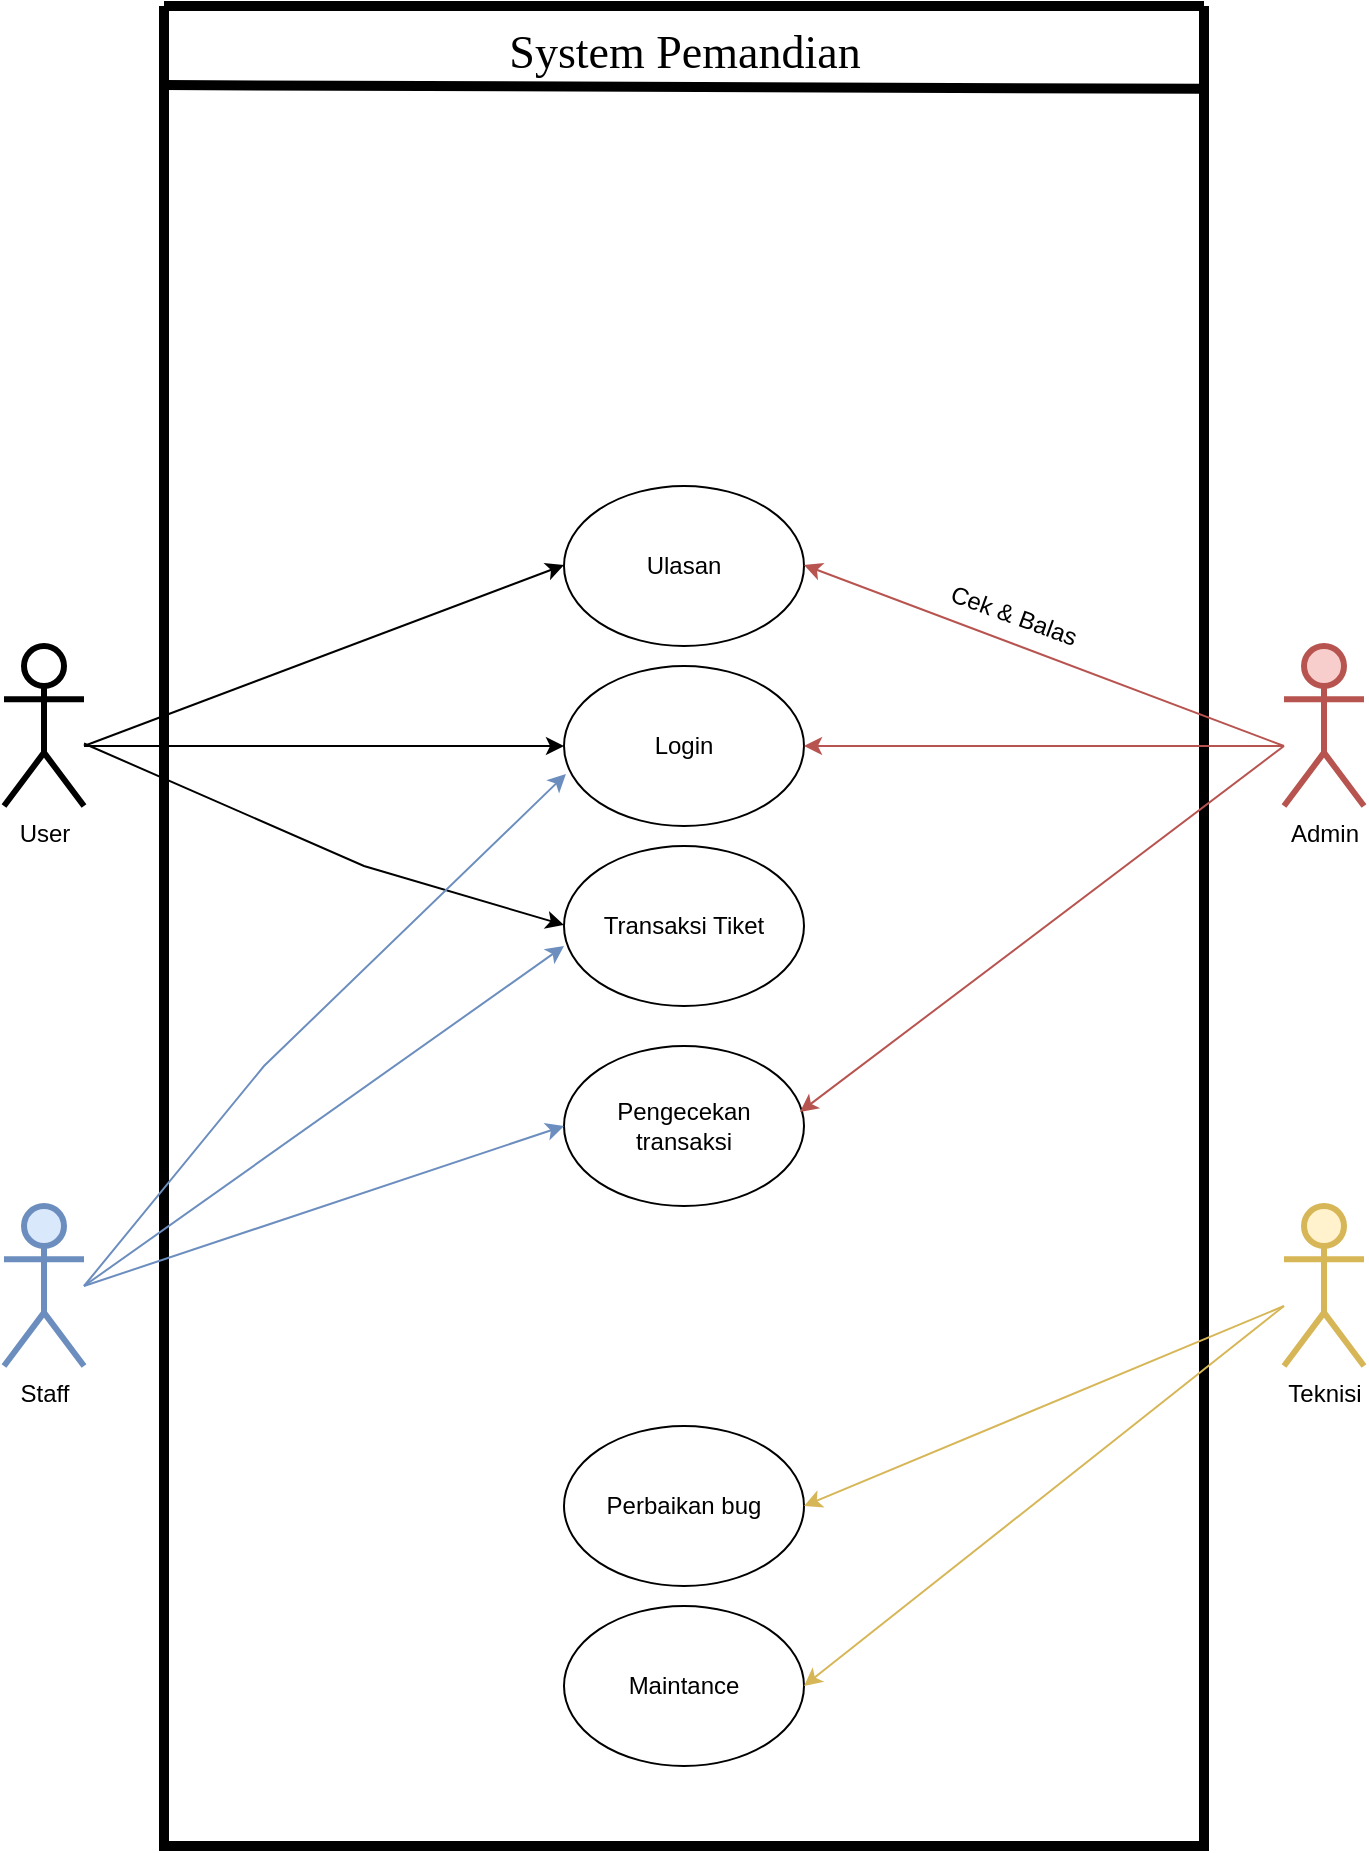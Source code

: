 <mxfile version="21.6.8" type="github">
  <diagram name="Page-1" id="xhI4nSuHOF_YYmCanpdr">
    <mxGraphModel dx="1434" dy="796" grid="1" gridSize="10" guides="1" tooltips="1" connect="1" arrows="1" fold="1" page="1" pageScale="1" pageWidth="827" pageHeight="1169" math="0" shadow="0">
      <root>
        <mxCell id="0" />
        <mxCell id="1" parent="0" />
        <mxCell id="pwx656oT5oHDgiwaJRfB-2" value="" style="swimlane;startSize=0;fillColor=#000000;fillStyle=auto;strokeWidth=5;" parent="1" vertex="1">
          <mxGeometry x="160" y="40" width="520" height="920" as="geometry">
            <mxRectangle x="160" y="40" width="50" height="40" as="alternateBounds" />
          </mxGeometry>
        </mxCell>
        <mxCell id="pwx656oT5oHDgiwaJRfB-18" value="Transaksi Tiket" style="ellipse;whiteSpace=wrap;html=1;" parent="pwx656oT5oHDgiwaJRfB-2" vertex="1">
          <mxGeometry x="200" y="420" width="120" height="80" as="geometry" />
        </mxCell>
        <mxCell id="pwx656oT5oHDgiwaJRfB-19" value="" style="endArrow=classic;html=1;rounded=0;entryX=0;entryY=0.5;entryDx=0;entryDy=0;" parent="pwx656oT5oHDgiwaJRfB-2" source="pwx656oT5oHDgiwaJRfB-8" edge="1">
          <mxGeometry width="50" height="50" relative="1" as="geometry">
            <mxPoint x="-40" y="459.5" as="sourcePoint" />
            <mxPoint x="200" y="459.5" as="targetPoint" />
            <Array as="points">
              <mxPoint x="100" y="430" />
            </Array>
          </mxGeometry>
        </mxCell>
        <mxCell id="pwx656oT5oHDgiwaJRfB-20" value="" style="endArrow=classic;html=1;rounded=0;entryX=0;entryY=0.5;entryDx=0;entryDy=0;fillColor=#dae8fc;strokeColor=#6c8ebf;" parent="pwx656oT5oHDgiwaJRfB-2" edge="1">
          <mxGeometry width="50" height="50" relative="1" as="geometry">
            <mxPoint x="-40" y="640" as="sourcePoint" />
            <mxPoint x="200" y="470" as="targetPoint" />
          </mxGeometry>
        </mxCell>
        <mxCell id="pwx656oT5oHDgiwaJRfB-22" value="Ulasan" style="ellipse;whiteSpace=wrap;html=1;" parent="pwx656oT5oHDgiwaJRfB-2" vertex="1">
          <mxGeometry x="200" y="240" width="120" height="80" as="geometry" />
        </mxCell>
        <mxCell id="pwx656oT5oHDgiwaJRfB-23" value="" style="endArrow=classic;html=1;rounded=0;entryX=0;entryY=0.5;entryDx=0;entryDy=0;" parent="pwx656oT5oHDgiwaJRfB-2" edge="1">
          <mxGeometry width="50" height="50" relative="1" as="geometry">
            <mxPoint x="-40" y="370" as="sourcePoint" />
            <mxPoint x="200" y="279.5" as="targetPoint" />
          </mxGeometry>
        </mxCell>
        <mxCell id="pwx656oT5oHDgiwaJRfB-24" value="" style="endArrow=classic;html=1;rounded=0;entryX=1;entryY=0.5;entryDx=0;entryDy=0;fillColor=#f8cecc;strokeColor=#b85450;" parent="pwx656oT5oHDgiwaJRfB-2" edge="1">
          <mxGeometry width="50" height="50" relative="1" as="geometry">
            <mxPoint x="560" y="370" as="sourcePoint" />
            <mxPoint x="320" y="279.5" as="targetPoint" />
          </mxGeometry>
        </mxCell>
        <mxCell id="yOPuZoGlTua-jCLXy9iz-3" value="Maintance" style="ellipse;whiteSpace=wrap;html=1;" vertex="1" parent="pwx656oT5oHDgiwaJRfB-2">
          <mxGeometry x="200" y="800" width="120" height="80" as="geometry" />
        </mxCell>
        <mxCell id="yOPuZoGlTua-jCLXy9iz-4" value="Perbaikan bug" style="ellipse;whiteSpace=wrap;html=1;" vertex="1" parent="pwx656oT5oHDgiwaJRfB-2">
          <mxGeometry x="200" y="710" width="120" height="80" as="geometry" />
        </mxCell>
        <mxCell id="yOPuZoGlTua-jCLXy9iz-8" value="Pengecekan&lt;br&gt;transaksi" style="ellipse;whiteSpace=wrap;html=1;" vertex="1" parent="pwx656oT5oHDgiwaJRfB-2">
          <mxGeometry x="200" y="520" width="120" height="80" as="geometry" />
        </mxCell>
        <mxCell id="yOPuZoGlTua-jCLXy9iz-12" value="Cek &amp;amp; Balas" style="text;html=1;strokeColor=none;fillColor=none;align=center;verticalAlign=middle;whiteSpace=wrap;rounded=0;rotation=20;" vertex="1" parent="pwx656oT5oHDgiwaJRfB-2">
          <mxGeometry x="390" y="290" width="70" height="30" as="geometry" />
        </mxCell>
        <mxCell id="pwx656oT5oHDgiwaJRfB-7" value="System Pemandian" style="text;html=1;align=center;verticalAlign=middle;resizable=0;points=[];autosize=1;strokeColor=none;fillColor=none;fontFamily=Times New Roman;fontSize=23;" parent="1" vertex="1">
          <mxGeometry x="320" y="43" width="200" height="40" as="geometry" />
        </mxCell>
        <mxCell id="pwx656oT5oHDgiwaJRfB-8" value="User&lt;br&gt;" style="shape=umlActor;verticalLabelPosition=bottom;verticalAlign=top;html=1;outlineConnect=0;strokeWidth=3;" parent="1" vertex="1">
          <mxGeometry x="80" y="360" width="40" height="80" as="geometry" />
        </mxCell>
        <mxCell id="pwx656oT5oHDgiwaJRfB-9" value="Admin" style="shape=umlActor;verticalLabelPosition=bottom;verticalAlign=top;html=1;outlineConnect=0;fillColor=#f8cecc;strokeColor=#b85450;strokeWidth=3;" parent="1" vertex="1">
          <mxGeometry x="720" y="360" width="40" height="80" as="geometry" />
        </mxCell>
        <mxCell id="pwx656oT5oHDgiwaJRfB-11" value="Staff" style="shape=umlActor;verticalLabelPosition=bottom;verticalAlign=top;html=1;outlineConnect=0;fillColor=#dae8fc;strokeColor=#6c8ebf;strokeWidth=3;" parent="1" vertex="1">
          <mxGeometry x="80" y="640" width="40" height="80" as="geometry" />
        </mxCell>
        <mxCell id="pwx656oT5oHDgiwaJRfB-12" value="Login" style="ellipse;whiteSpace=wrap;html=1;" parent="1" vertex="1">
          <mxGeometry x="360" y="370" width="120" height="80" as="geometry" />
        </mxCell>
        <mxCell id="pwx656oT5oHDgiwaJRfB-14" value="" style="endArrow=classic;html=1;rounded=0;entryX=0.008;entryY=0.675;entryDx=0;entryDy=0;entryPerimeter=0;fillColor=#dae8fc;strokeColor=#6c8ebf;" parent="1" target="pwx656oT5oHDgiwaJRfB-12" edge="1">
          <mxGeometry width="50" height="50" relative="1" as="geometry">
            <mxPoint x="120" y="680" as="sourcePoint" />
            <mxPoint x="170" y="560" as="targetPoint" />
            <Array as="points">
              <mxPoint x="210" y="570" />
            </Array>
          </mxGeometry>
        </mxCell>
        <mxCell id="pwx656oT5oHDgiwaJRfB-15" value="" style="endArrow=classic;html=1;rounded=0;entryX=0;entryY=0.5;entryDx=0;entryDy=0;" parent="1" target="pwx656oT5oHDgiwaJRfB-12" edge="1">
          <mxGeometry width="50" height="50" relative="1" as="geometry">
            <mxPoint x="120" y="410" as="sourcePoint" />
            <mxPoint x="170" y="360" as="targetPoint" />
          </mxGeometry>
        </mxCell>
        <mxCell id="pwx656oT5oHDgiwaJRfB-17" value="" style="endArrow=classic;html=1;rounded=0;entryX=1;entryY=0.5;entryDx=0;entryDy=0;fillColor=#f8cecc;strokeColor=#b85450;" parent="1" target="pwx656oT5oHDgiwaJRfB-12" edge="1">
          <mxGeometry width="50" height="50" relative="1" as="geometry">
            <mxPoint x="720" y="410" as="sourcePoint" />
            <mxPoint x="650" y="350" as="targetPoint" />
          </mxGeometry>
        </mxCell>
        <mxCell id="yOPuZoGlTua-jCLXy9iz-1" value="Teknisi" style="shape=umlActor;verticalLabelPosition=bottom;verticalAlign=top;html=1;outlineConnect=0;fillColor=#fff2cc;strokeColor=#d6b656;strokeWidth=3;" vertex="1" parent="1">
          <mxGeometry x="720" y="640" width="40" height="80" as="geometry" />
        </mxCell>
        <mxCell id="yOPuZoGlTua-jCLXy9iz-6" value="" style="endArrow=classic;html=1;rounded=0;entryX=1;entryY=0.5;entryDx=0;entryDy=0;fillColor=#fff2cc;strokeColor=#d6b656;" edge="1" parent="1" target="yOPuZoGlTua-jCLXy9iz-4">
          <mxGeometry width="50" height="50" relative="1" as="geometry">
            <mxPoint x="720" y="690" as="sourcePoint" />
            <mxPoint x="450" y="610" as="targetPoint" />
          </mxGeometry>
        </mxCell>
        <mxCell id="yOPuZoGlTua-jCLXy9iz-7" value="" style="endArrow=classic;html=1;rounded=0;entryX=1;entryY=0.5;entryDx=0;entryDy=0;fillColor=#fff2cc;strokeColor=#d6b656;" edge="1" parent="1" target="yOPuZoGlTua-jCLXy9iz-3">
          <mxGeometry width="50" height="50" relative="1" as="geometry">
            <mxPoint x="720" y="690" as="sourcePoint" />
            <mxPoint x="490" y="800" as="targetPoint" />
          </mxGeometry>
        </mxCell>
        <mxCell id="yOPuZoGlTua-jCLXy9iz-9" value="" style="endArrow=classic;html=1;rounded=0;entryX=0.983;entryY=0.413;entryDx=0;entryDy=0;fillColor=#f8cecc;strokeColor=#b85450;entryPerimeter=0;" edge="1" parent="1" target="yOPuZoGlTua-jCLXy9iz-8">
          <mxGeometry width="50" height="50" relative="1" as="geometry">
            <mxPoint x="720" y="410" as="sourcePoint" />
            <mxPoint x="490" y="420" as="targetPoint" />
          </mxGeometry>
        </mxCell>
        <mxCell id="yOPuZoGlTua-jCLXy9iz-10" value="" style="endArrow=classic;html=1;rounded=0;entryX=0;entryY=0.5;entryDx=0;entryDy=0;fillColor=#dae8fc;strokeColor=#6c8ebf;" edge="1" parent="1" target="yOPuZoGlTua-jCLXy9iz-8">
          <mxGeometry width="50" height="50" relative="1" as="geometry">
            <mxPoint x="120" y="680" as="sourcePoint" />
            <mxPoint x="500" y="430" as="targetPoint" />
          </mxGeometry>
        </mxCell>
        <mxCell id="yOPuZoGlTua-jCLXy9iz-11" value="" style="endArrow=none;html=1;rounded=0;exitX=0;exitY=0.043;exitDx=0;exitDy=0;exitPerimeter=0;entryX=1;entryY=0.045;entryDx=0;entryDy=0;entryPerimeter=0;strokeWidth=5;" edge="1" parent="1" source="pwx656oT5oHDgiwaJRfB-2" target="pwx656oT5oHDgiwaJRfB-2">
          <mxGeometry width="50" height="50" relative="1" as="geometry">
            <mxPoint x="410" y="380" as="sourcePoint" />
            <mxPoint x="460" y="330" as="targetPoint" />
          </mxGeometry>
        </mxCell>
      </root>
    </mxGraphModel>
  </diagram>
</mxfile>
